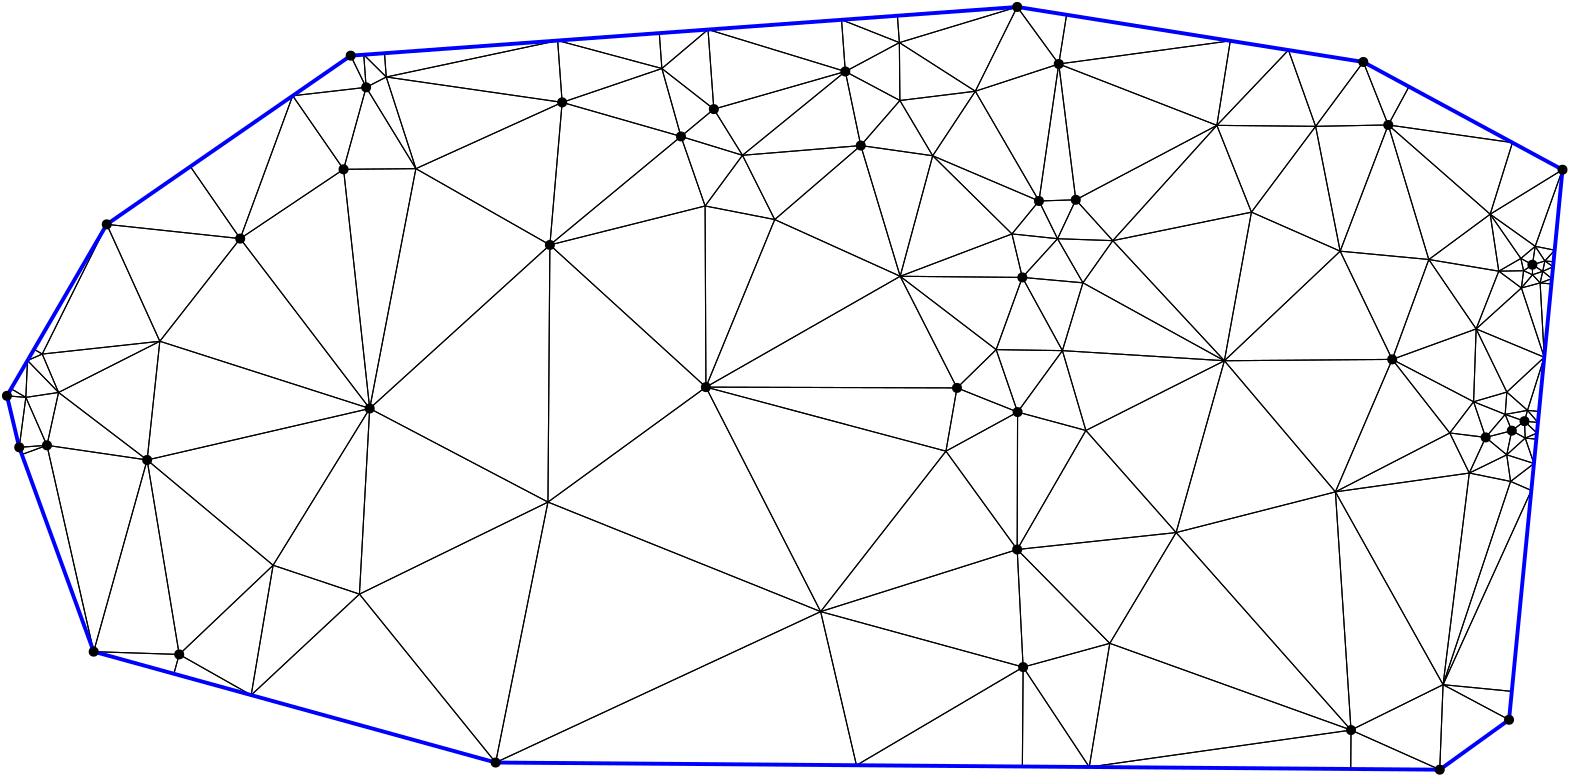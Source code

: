 <?xml version="1.0"?>
<!DOCTYPE ipe SYSTEM "ipe.dtd">
<ipe version="70218" creator="Ipe 7.2.24">
<info created="D:20221020151441" modified="D:20221020151441"/>
<ipestyle name="basic">
<symbol name="mark/disk(sx)" transformations="translations">
<path fill="sym-stroke">
0.6 0 0 0.6 0 0 e
</path>
</symbol>
<anglesize name="22.5 deg" value="22.5"/>
<anglesize name="30 deg" value="30"/>
<anglesize name="45 deg" value="45"/>
<anglesize name="60 deg" value="60"/>
<anglesize name="90 deg" value="90"/>
<arrowsize name="large" value="10"/>
<arrowsize name="small" value="5"/>
<arrowsize name="tiny" value="3"/>
<color name="blue" value="0 0 1"/>
<color name="gray" value="0.745"/>
<color name="green" value="0 1 0"/>
<color name="red" value="1 0 0"/>
<color name="pink" value="1 0.753 0.796"/>
<pen name="heavier" value="0.8"/>
<pen name="fat" value="1.4"/>
<pen name="ultrafat" value="2"/>
<gridsize name="16 pts (~6 mm)" value="16"/>
<gridsize name="32 pts (~12 mm)" value="32"/>
<gridsize name="4 pts" value="4"/>
<gridsize name="8 pts (~3 mm)" value="8"/>
<opacity name="10%" value="0.1"/>
<opacity name="25%" value="0.25"/>
<opacity name="50%" value="0.5"/>
<opacity name="75%" value="0.75"/>
<symbolsize name="large" value="5"/>
<symbolsize name="small" value="2"/>
<symbolsize name="tiny" value="1.1"/>
<textsize name="huge" value="\huge"/>
<textsize name="large" value="\large"/>
<textsize name="small" value="\small"/>
<textsize name="tiny" value="	iny"/>
<tiling name="falling" angle="-60" step="4" width="1"/>
<tiling name="rising" angle="30" step="4" width="1"/>
</ipestyle>
<page>
<layer name="hull"/>
<layer name="constraints"/>
<layer name="triangulation"/>
<layer name="obtuse"/>
<layer name="blub"/>
<layer name="problems"/>
<view layers="hull constraints triangulation obtuse blub" active="triangulation"/>
<path layer="triangulation" stroke="black">
413.027 317.483 m 
379.686 351.267 l 
</path>
<path layer="triangulation" stroke="black">
379.686 351.267 m 
381.825 308.925 l 
</path>
<path layer="triangulation" stroke="black">
381.825 308.925 m 
413.027 317.483 l 
</path>
<path layer="triangulation" stroke="black">
267.336 474.936 m 
280.787 493.179 l 
</path>
<path layer="triangulation" stroke="black">
280.787 493.179 m 
258.648 499.963 l 
</path>
<path layer="triangulation" stroke="black">
258.648 499.963 m 
267.336 474.936 l 
</path>
<path layer="triangulation" stroke="black">
210.766 368.33 m 
191.927 274.566 l 
</path>
<path layer="triangulation" stroke="black">
191.927 274.566 m 
308.926 328.903 l 
</path>
<path layer="triangulation" stroke="black">
308.926 328.903 m 
210.766 368.33 l 
</path>
<path layer="triangulation" stroke="black">
451.567 503.95 m 
414.097 462.45 l 
</path>
<path layer="triangulation" stroke="black">
414.097 462.45 m 
464.016 472.706 l 
</path>
<path layer="triangulation" stroke="black">
464.016 472.706 m 
451.567 503.95 l 
</path>
<path layer="triangulation" stroke="black">
22.8063 406.029 m 
20.4196 388.049 l 
</path>
<path layer="triangulation" stroke="black">
20.4196 388.049 m 
30.3992 388.762 l 
</path>
<path layer="triangulation" stroke="black">
30.3992 388.762 m 
22.8063 406.029 l 
</path>
<path layer="triangulation" stroke="black">
451.567 503.95 m 
400.786 477.153 l 
</path>
<path layer="triangulation" stroke="black">
400.786 477.153 m 
414.097 462.45 l 
</path>
<path layer="triangulation" stroke="black">
414.097 462.45 m 
451.567 503.95 l 
</path>
<path layer="triangulation" stroke="black">
258.648 499.963 m 
215.878 512.224 l 
</path>
<path layer="triangulation" stroke="black">
215.878 512.224 m 
211.458 460.9 l 
</path>
<path layer="triangulation" stroke="black">
211.458 460.9 m 
258.648 499.963 l 
</path>
<path layer="triangulation" stroke="black">
251.776 524.413 m 
268.387 538.448 l 
</path>
<path layer="triangulation" stroke="black">
268.387 538.448 m 
250.843 537.166 l 
</path>
<path layer="triangulation" stroke="black">
250.843 537.166 m 
251.776 524.413 l 
</path>
<path layer="triangulation" stroke="black">
337.565 449.62 m 
372.113 423.211 l 
</path>
<path layer="triangulation" stroke="black">
372.113 423.211 m 
381.54 449.21 l 
</path>
<path layer="triangulation" stroke="black">
381.54 449.21 m 
337.565 449.62 l 
</path>
<path layer="triangulation" stroke="black">
563.403 401.356 m 
569.438 420.474 l 
</path>
<path layer="triangulation" stroke="black">
569.438 420.474 m 
555.956 407.941 l 
</path>
<path layer="triangulation" stroke="black">
555.956 407.941 m 
563.403 401.356 l 
</path>
<path layer="triangulation" stroke="black">
66.4684 383.487 m 
47.222 314.485 l 
</path>
<path layer="triangulation" stroke="black">
47.222 314.485 m 
78.0163 313.487 l 
</path>
<path layer="triangulation" stroke="black">
78.0163 313.487 m 
66.4684 383.487 l 
</path>
<path layer="triangulation" stroke="black">
520.723 517.879 m 
504.289 526.766 l 
</path>
<path layer="triangulation" stroke="black">
504.289 526.766 m 
513.271 504.098 l 
</path>
<path layer="triangulation" stroke="black">
513.271 504.098 m 
520.723 517.879 l 
</path>
<path layer="triangulation" stroke="black">
555.368 399.895 m 
557.752 394.037 l 
</path>
<path layer="triangulation" stroke="black">
557.752 394.037 m 
562.314 397.458 l 
</path>
<path layer="triangulation" stroke="black">
562.314 397.458 m 
555.368 399.895 l 
</path>
<path layer="triangulation" stroke="black">
152.548 521.359 m 
215.878 512.224 l 
</path>
<path layer="triangulation" stroke="black">
215.878 512.224 m 
214.25 534.492 l 
</path>
<path layer="triangulation" stroke="black">
214.25 534.492 m 
152.548 521.359 l 
</path>
<path layer="triangulation" stroke="black">
66.4684 383.487 m 
30.3992 388.762 l 
</path>
<path layer="triangulation" stroke="black">
30.3992 388.762 m 
47.222 314.485 l 
</path>
<path layer="triangulation" stroke="black">
47.222 314.485 m 
66.4684 383.487 l 
</path>
<path layer="triangulation" stroke="black">
163.217 488.366 m 
215.878 512.224 l 
</path>
<path layer="triangulation" stroke="black">
215.878 512.224 m 
152.548 521.359 l 
</path>
<path layer="triangulation" stroke="black">
152.548 521.359 m 
163.217 488.366 l 
</path>
<path layer="triangulation" stroke="black">
354.039 386.657 m 
358.016 409.434 l 
</path>
<path layer="triangulation" stroke="black">
358.016 409.434 m 
267.629 409.719 l 
</path>
<path layer="triangulation" stroke="black">
267.629 409.719 m 
354.039 386.657 l 
</path>
<path layer="triangulation" stroke="black">
78.0163 313.487 m 
111.819 345.584 l 
</path>
<path layer="triangulation" stroke="black">
111.819 345.584 m 
66.4684 383.487 l 
</path>
<path layer="triangulation" stroke="black">
66.4684 383.487 m 
78.0163 313.487 l 
</path>
<path layer="triangulation" stroke="black">
308.926 328.903 m 
381.825 308.925 l 
</path>
<path layer="triangulation" stroke="black">
381.825 308.925 m 
379.686 351.267 l 
</path>
<path layer="triangulation" stroke="black">
379.686 351.267 m 
308.926 328.903 l 
</path>
<path layer="triangulation" stroke="black">
142.899 335.197 m 
210.766 368.33 l 
</path>
<path layer="triangulation" stroke="black">
210.766 368.33 m 
146.591 402.02 l 
</path>
<path layer="triangulation" stroke="black">
146.591 402.02 m 
142.899 335.197 l 
</path>
<path layer="triangulation" stroke="black">
292.395 470.038 m 
323.373 496.684 l 
</path>
<path layer="triangulation" stroke="black">
323.373 496.684 m 
280.787 493.179 l 
</path>
<path layer="triangulation" stroke="black">
280.787 493.179 m 
292.395 470.038 l 
</path>
<path layer="triangulation" stroke="black">
146.591 402.02 m 
99.9715 463.181 l 
</path>
<path layer="triangulation" stroke="black">
99.9715 463.181 m 
71.0349 426.223 l 
</path>
<path layer="triangulation" stroke="black">
71.0349 426.223 m 
146.591 402.02 l 
</path>
<path layer="triangulation" stroke="black">
23.4004 419.298 m 
28.7026 421.627 l 
</path>
<path layer="triangulation" stroke="black">
28.7026 421.627 m 
25.7543 423.343 l 
</path>
<path layer="triangulation" stroke="black">
25.7543 423.343 m 
23.4004 419.298 l 
</path>
<path layer="triangulation" stroke="black">
22.8063 406.029 m 
16 406.582 l 
</path>
<path layer="triangulation" stroke="black">
16 406.582 m 
20.4196 388.049 l 
</path>
<path layer="triangulation" stroke="black">
20.4196 388.049 m 
22.8063 406.029 l 
</path>
<path layer="triangulation" stroke="black">
82.0267 489.13 m 
51.9267 468.314 l 
</path>
<path layer="triangulation" stroke="black">
51.9267 468.314 m 
99.9715 463.181 l 
</path>
<path layer="triangulation" stroke="black">
99.9715 463.181 m 
82.0267 489.13 l 
</path>
<path layer="triangulation" stroke="black">
28.7026 421.627 m 
71.0349 426.223 l 
</path>
<path layer="triangulation" stroke="black">
71.0349 426.223 m 
51.9267 468.314 l 
</path>
<path layer="triangulation" stroke="black">
51.9267 468.314 m 
28.7026 421.627 l 
</path>
<path layer="triangulation" stroke="black">
146.591 402.02 m 
211.458 460.9 l 
</path>
<path layer="triangulation" stroke="black">
211.458 460.9 m 
163.217 488.366 l 
</path>
<path layer="triangulation" stroke="black">
163.217 488.366 m 
146.591 402.02 l 
</path>
<path layer="triangulation" stroke="black">
118.87 514.609 m 
137.181 488.13 l 
</path>
<path layer="triangulation" stroke="black">
137.181 488.13 m 
145.308 517.642 l 
</path>
<path layer="triangulation" stroke="black">
145.308 517.642 m 
118.87 514.609 l 
</path>
<path layer="triangulation" stroke="black">
99.9715 463.181 m 
146.591 402.02 l 
</path>
<path layer="triangulation" stroke="black">
146.591 402.02 m 
137.181 488.13 l 
</path>
<path layer="triangulation" stroke="black">
137.181 488.13 m 
99.9715 463.181 l 
</path>
<path layer="triangulation" stroke="black">
316.452 541.961 m 
317.813 523.344 l 
</path>
<path layer="triangulation" stroke="black">
317.813 523.344 m 
337.272 533.739 l 
</path>
<path layer="triangulation" stroke="black">
337.272 533.739 m 
316.452 541.961 l 
</path>
<path layer="triangulation" stroke="black">
118.87 514.609 m 
145.308 517.642 l 
</path>
<path layer="triangulation" stroke="black">
145.308 517.642 m 
139.747 529.047 l 
</path>
<path layer="triangulation" stroke="black">
139.747 529.047 m 
118.87 514.609 l 
</path>
<path layer="triangulation" stroke="black">
137.181 488.13 m 
163.217 488.366 l 
</path>
<path layer="triangulation" stroke="black">
163.217 488.366 m 
145.308 517.642 l 
</path>
<path layer="triangulation" stroke="black">
145.308 517.642 m 
137.181 488.13 l 
</path>
<path layer="triangulation" stroke="black">
364.613 516.239 m 
394.656 526.053 l 
</path>
<path layer="triangulation" stroke="black">
394.656 526.053 m 
379.686 546.582 l 
</path>
<path layer="triangulation" stroke="black">
379.686 546.582 m 
364.613 516.239 l 
</path>
<path layer="triangulation" stroke="black">
270.481 509.8 m 
317.813 523.344 l 
</path>
<path layer="triangulation" stroke="black">
317.813 523.344 m 
268.387 538.448 l 
</path>
<path layer="triangulation" stroke="black">
268.387 538.448 m 
270.481 509.8 l 
</path>
<path layer="triangulation" stroke="black">
267.336 474.936 m 
258.648 499.963 l 
</path>
<path layer="triangulation" stroke="black">
258.648 499.963 m 
211.458 460.9 l 
</path>
<path layer="triangulation" stroke="black">
211.458 460.9 m 
267.336 474.936 l 
</path>
<path layer="triangulation" stroke="black">
270.481 509.8 m 
251.776 524.413 l 
</path>
<path layer="triangulation" stroke="black">
251.776 524.413 m 
258.648 499.963 l 
</path>
<path layer="triangulation" stroke="black">
258.648 499.963 m 
270.481 509.8 l 
</path>
<path layer="triangulation" stroke="black">
210.766 368.33 m 
211.458 460.9 l 
</path>
<path layer="triangulation" stroke="black">
211.458 460.9 m 
146.591 402.02 l 
</path>
<path layer="triangulation" stroke="black">
146.591 402.02 m 
210.766 368.33 l 
</path>
<path layer="triangulation" stroke="black">
267.629 409.719 m 
267.336 474.936 l 
</path>
<path layer="triangulation" stroke="black">
267.336 474.936 m 
211.458 460.9 l 
</path>
<path layer="triangulation" stroke="black">
211.458 460.9 m 
267.629 409.719 l 
</path>
<path layer="triangulation" stroke="black">
377.802 464.869 m 
337.565 449.62 l 
</path>
<path layer="triangulation" stroke="black">
337.565 449.62 m 
381.54 449.21 l 
</path>
<path layer="triangulation" stroke="black">
381.54 449.21 m 
377.802 464.869 l 
</path>
<path layer="triangulation" stroke="black">
404.413 394.115 m 
454.282 419.212 l 
</path>
<path layer="triangulation" stroke="black">
454.282 419.212 m 
395.965 422.855 l 
</path>
<path layer="triangulation" stroke="black">
395.965 422.855 m 
404.413 394.115 l 
</path>
<path layer="triangulation" stroke="black">
280.787 493.179 m 
317.813 523.344 l 
</path>
<path layer="triangulation" stroke="black">
317.813 523.344 m 
270.481 509.8 l 
</path>
<path layer="triangulation" stroke="black">
270.481 509.8 m 
280.787 493.179 l 
</path>
<path layer="triangulation" stroke="black">
337.272 533.739 m 
364.613 516.239 l 
</path>
<path layer="triangulation" stroke="black">
364.613 516.239 m 
379.686 546.582 l 
</path>
<path layer="triangulation" stroke="black">
379.686 546.582 m 
337.272 533.739 l 
</path>
<path layer="triangulation" stroke="black">
337.272 533.739 m 
337.461 512.902 l 
</path>
<path layer="triangulation" stroke="black">
337.461 512.902 m 
364.613 516.239 l 
</path>
<path layer="triangulation" stroke="black">
364.613 516.239 m 
337.272 533.739 l 
</path>
<path layer="triangulation" stroke="black">
387.527 476.725 m 
400.786 477.153 l 
</path>
<path layer="triangulation" stroke="black">
400.786 477.153 m 
394.656 526.053 l 
</path>
<path layer="triangulation" stroke="black">
394.656 526.053 m 
387.527 476.725 l 
</path>
<path layer="triangulation" stroke="black">
567.943 447.24 m 
561.203 445.408 l 
</path>
<path layer="triangulation" stroke="black">
561.203 445.408 m 
569.438 420.474 l 
</path>
<path layer="triangulation" stroke="black">
569.438 420.474 m 
567.943 447.24 l 
</path>
<path layer="triangulation" stroke="black">
394.216 463.144 m 
403.355 447.262 l 
</path>
<path layer="triangulation" stroke="black">
403.355 447.262 m 
414.097 462.45 l 
</path>
<path layer="triangulation" stroke="black">
414.097 462.45 m 
394.216 463.144 l 
</path>
<path layer="triangulation" stroke="black">
395.965 422.855 m 
372.113 423.211 l 
</path>
<path layer="triangulation" stroke="black">
372.113 423.211 m 
379.829 400.737 l 
</path>
<path layer="triangulation" stroke="black">
379.829 400.737 m 
395.965 422.855 l 
</path>
<path layer="triangulation" stroke="black">
568.889 451.405 m 
565.165 453.772 l 
</path>
<path layer="triangulation" stroke="black">
565.165 453.772 m 
565.21 450.173 l 
</path>
<path layer="triangulation" stroke="black">
565.21 450.173 m 
568.889 451.405 l 
</path>
<path layer="triangulation" stroke="black">
555.956 407.941 m 
544.91 430.677 l 
</path>
<path layer="triangulation" stroke="black">
544.91 430.677 m 
543.998 404.454 l 
</path>
<path layer="triangulation" stroke="black">
543.998 404.454 m 
555.956 407.941 l 
</path>
<path layer="triangulation" stroke="black">
451.567 503.95 m 
394.656 526.053 l 
</path>
<path layer="triangulation" stroke="black">
394.656 526.053 m 
400.786 477.153 l 
</path>
<path layer="triangulation" stroke="black">
400.786 477.153 m 
451.567 503.95 l 
</path>
<path layer="triangulation" stroke="black">
394.216 463.144 m 
381.54 449.21 l 
</path>
<path layer="triangulation" stroke="black">
381.54 449.21 m 
403.355 447.262 l 
</path>
<path layer="triangulation" stroke="black">
403.355 447.262 m 
394.216 463.144 l 
</path>
<path layer="triangulation" stroke="black">
533.006 302.598 m 
499.87 286.257 l 
</path>
<path layer="triangulation" stroke="black">
499.87 286.257 m 
531.804 272 l 
</path>
<path layer="triangulation" stroke="black">
531.804 272 m 
533.006 302.598 l 
</path>
<path layer="triangulation" stroke="black">
565.165 453.772 m 
568.889 451.405 l 
</path>
<path layer="triangulation" stroke="black">
568.889 451.405 m 
569.651 455.145 l 
</path>
<path layer="triangulation" stroke="black">
569.651 455.145 m 
565.165 453.772 l 
</path>
<path layer="triangulation" stroke="black">
413.027 317.483 m 
436.896 357.362 l 
</path>
<path layer="triangulation" stroke="black">
436.896 357.362 m 
379.686 351.267 l 
</path>
<path layer="triangulation" stroke="black">
379.686 351.267 m 
413.027 317.483 l 
</path>
<path layer="triangulation" stroke="black">
354.039 386.657 m 
267.629 409.719 l 
</path>
<path layer="triangulation" stroke="black">
267.629 409.719 m 
308.926 328.903 l 
</path>
<path layer="triangulation" stroke="black">
308.926 328.903 m 
354.039 386.657 l 
</path>
<path layer="triangulation" stroke="black">
404.413 394.115 m 
395.965 422.855 l 
</path>
<path layer="triangulation" stroke="black">
395.965 422.855 m 
379.829 400.737 l 
</path>
<path layer="triangulation" stroke="black">
379.829 400.737 m 
404.413 394.115 l 
</path>
<path layer="triangulation" stroke="black">
379.829 400.737 m 
358.016 409.434 l 
</path>
<path layer="triangulation" stroke="black">
358.016 409.434 m 
354.039 386.657 l 
</path>
<path layer="triangulation" stroke="black">
354.039 386.657 m 
379.829 400.737 l 
</path>
<path layer="triangulation" stroke="black">
494.248 372.007 m 
514.697 419.699 l 
</path>
<path layer="triangulation" stroke="black">
514.697 419.699 m 
454.282 419.212 l 
</path>
<path layer="triangulation" stroke="black">
454.282 419.212 m 
494.248 372.007 l 
</path>
<path layer="triangulation" stroke="black">
556.754 289.963 m 
533.006 302.598 l 
</path>
<path layer="triangulation" stroke="black">
533.006 302.598 m 
531.804 272 l 
</path>
<path layer="triangulation" stroke="black">
531.804 272 m 
556.754 289.963 l 
</path>
<path layer="triangulation" stroke="black">
542.444 378.784 m 
548.342 391.613 l 
</path>
<path layer="triangulation" stroke="black">
548.342 391.613 m 
535.421 393.207 l 
</path>
<path layer="triangulation" stroke="black">
535.421 393.207 m 
542.444 378.784 l 
</path>
<path layer="triangulation" stroke="black">
381.555 273.134 m 
381.825 308.925 l 
</path>
<path layer="triangulation" stroke="black">
381.825 308.925 m 
321.827 273.585 l 
</path>
<path layer="triangulation" stroke="black">
321.827 273.585 m 
381.555 273.134 l 
</path>
<path layer="triangulation" stroke="black">
562.576 391.376 m 
555.923 385.347 l 
</path>
<path layer="triangulation" stroke="black">
555.923 385.347 m 
565.72 382.22 l 
</path>
<path layer="triangulation" stroke="black">
565.72 382.22 m 
562.576 391.376 l 
</path>
<path layer="triangulation" stroke="black">
30.3992 388.762 m 
21.3598 385.468 l 
</path>
<path layer="triangulation" stroke="black">
21.3598 385.468 m 
47.222 314.485 l 
</path>
<path layer="triangulation" stroke="black">
47.222 314.485 m 
30.3992 388.762 l 
</path>
<path layer="triangulation" stroke="black">
30.3992 388.762 m 
20.4196 388.049 l 
</path>
<path layer="triangulation" stroke="black">
20.4196 388.049 m 
21.3598 385.468 l 
</path>
<path layer="triangulation" stroke="black">
21.3598 385.468 m 
30.3992 388.762 l 
</path>
<path layer="triangulation" stroke="black">
71.0349 426.223 m 
28.7026 421.627 l 
</path>
<path layer="triangulation" stroke="black">
28.7026 421.627 m 
34.5782 407.804 l 
</path>
<path layer="triangulation" stroke="black">
34.5782 407.804 m 
71.0349 426.223 l 
</path>
<path layer="triangulation" stroke="black">
17.4814 409.128 m 
16 406.582 l 
</path>
<path layer="triangulation" stroke="black">
16 406.582 m 
22.8063 406.029 l 
</path>
<path layer="triangulation" stroke="black">
22.8063 406.029 m 
17.4814 409.128 l 
</path>
<path layer="triangulation" stroke="black">
454.282 419.212 m 
414.097 462.45 l 
</path>
<path layer="triangulation" stroke="black">
414.097 462.45 m 
403.355 447.262 l 
</path>
<path layer="triangulation" stroke="black">
403.355 447.262 m 
454.282 419.212 l 
</path>
<path layer="triangulation" stroke="black">
400.786 477.153 m 
387.527 476.725 l 
</path>
<path layer="triangulation" stroke="black">
387.527 476.725 m 
394.216 463.144 l 
</path>
<path layer="triangulation" stroke="black">
394.216 463.144 m 
400.786 477.153 l 
</path>
<path layer="triangulation" stroke="black">
146.591 402.02 m 
71.0349 426.223 l 
</path>
<path layer="triangulation" stroke="black">
71.0349 426.223 m 
66.4684 383.487 l 
</path>
<path layer="triangulation" stroke="black">
66.4684 383.487 m 
146.591 402.02 l 
</path>
<path layer="triangulation" stroke="black">
99.9715 463.181 m 
51.9267 468.314 l 
</path>
<path layer="triangulation" stroke="black">
51.9267 468.314 m 
71.0349 426.223 l 
</path>
<path layer="triangulation" stroke="black">
71.0349 426.223 m 
99.9715 463.181 l 
</path>
<path layer="triangulation" stroke="black">
564.777 372.519 m 
557.312 375.768 l 
</path>
<path layer="triangulation" stroke="black">
557.312 375.768 m 
533.006 302.598 l 
</path>
<path layer="triangulation" stroke="black">
533.006 302.598 m 
564.777 372.519 l 
</path>
<path layer="triangulation" stroke="black">
555.923 385.347 m 
548.342 391.613 l 
</path>
<path layer="triangulation" stroke="black">
548.342 391.613 m 
542.444 378.784 l 
</path>
<path layer="triangulation" stroke="black">
542.444 378.784 m 
555.923 385.347 l 
</path>
<path layer="triangulation" stroke="black">
210.766 368.33 m 
308.926 328.903 l 
</path>
<path layer="triangulation" stroke="black">
308.926 328.903 m 
267.629 409.719 l 
</path>
<path layer="triangulation" stroke="black">
267.629 409.719 m 
210.766 368.33 l 
</path>
<path layer="triangulation" stroke="black">
191.927 274.566 m 
321.827 273.585 l 
</path>
<path layer="triangulation" stroke="black">
321.827 273.585 m 
308.926 328.903 l 
</path>
<path layer="triangulation" stroke="black">
308.926 328.903 m 
191.927 274.566 l 
</path>
<path layer="triangulation" stroke="black">
78.0163 313.487 m 
47.222 314.485 l 
</path>
<path layer="triangulation" stroke="black">
47.222 314.485 m 
76.0944 306.52 l 
</path>
<path layer="triangulation" stroke="black">
76.0944 306.52 m 
78.0163 313.487 l 
</path>
<path layer="triangulation" stroke="black">
395.965 422.855 m 
403.355 447.262 l 
</path>
<path layer="triangulation" stroke="black">
403.355 447.262 m 
381.54 449.21 l 
</path>
<path layer="triangulation" stroke="black">
381.54 449.21 m 
395.965 422.855 l 
</path>
<path layer="triangulation" stroke="black">
414.097 462.45 m 
400.786 477.153 l 
</path>
<path layer="triangulation" stroke="black">
400.786 477.153 m 
394.216 463.144 l 
</path>
<path layer="triangulation" stroke="black">
394.216 463.144 m 
414.097 462.45 l 
</path>
<path layer="triangulation" stroke="black">
51.9267 468.314 m 
25.7543 423.343 l 
</path>
<path layer="triangulation" stroke="black">
25.7543 423.343 m 
28.7026 421.627 l 
</path>
<path layer="triangulation" stroke="black">
28.7026 421.627 m 
51.9267 468.314 l 
</path>
<path layer="triangulation" stroke="black">
337.565 449.62 m 
292.395 470.038 l 
</path>
<path layer="triangulation" stroke="black">
292.395 470.038 m 
267.629 409.719 l 
</path>
<path layer="triangulation" stroke="black">
267.629 409.719 m 
337.565 449.62 l 
</path>
<path layer="triangulation" stroke="black">
280.787 493.179 m 
270.481 509.8 l 
</path>
<path layer="triangulation" stroke="black">
270.481 509.8 m 
258.648 499.963 l 
</path>
<path layer="triangulation" stroke="black">
258.648 499.963 m 
280.787 493.179 l 
</path>
<path layer="triangulation" stroke="black">
137.181 488.13 m 
118.87 514.609 l 
</path>
<path layer="triangulation" stroke="black">
118.87 514.609 m 
99.9715 463.181 l 
</path>
<path layer="triangulation" stroke="black">
99.9715 463.181 m 
137.181 488.13 l 
</path>
<path layer="triangulation" stroke="black">
394.656 526.053 m 
397.471 543.754 l 
</path>
<path layer="triangulation" stroke="black">
397.471 543.754 m 
379.686 546.582 l 
</path>
<path layer="triangulation" stroke="black">
379.686 546.582 m 
394.656 526.053 l 
</path>
<path layer="triangulation" stroke="black">
394.656 526.053 m 
451.567 503.95 l 
</path>
<path layer="triangulation" stroke="black">
451.567 503.95 m 
456.407 534.381 l 
</path>
<path layer="triangulation" stroke="black">
456.407 534.381 m 
394.656 526.053 l 
</path>
<path layer="triangulation" stroke="black">
323.373 496.684 m 
337.461 512.902 l 
</path>
<path layer="triangulation" stroke="black">
337.461 512.902 m 
317.813 523.344 l 
</path>
<path layer="triangulation" stroke="black">
317.813 523.344 m 
323.373 496.684 l 
</path>
<path layer="triangulation" stroke="black">
495.96 458.659 m 
464.016 472.706 l 
</path>
<path layer="triangulation" stroke="black">
464.016 472.706 m 
454.282 419.212 l 
</path>
<path layer="triangulation" stroke="black">
454.282 419.212 m 
495.96 458.659 l 
</path>
<path layer="triangulation" stroke="black">
527.871 455.654 m 
549.966 471.966 l 
</path>
<path layer="triangulation" stroke="black">
549.966 471.966 m 
513.271 504.098 l 
</path>
<path layer="triangulation" stroke="black">
513.271 504.098 m 
527.871 455.654 l 
</path>
<path layer="triangulation" stroke="black">
561.006 456.042 m 
566.177 460.415 l 
</path>
<path layer="triangulation" stroke="black">
566.177 460.415 m 
549.966 471.966 l 
</path>
<path layer="triangulation" stroke="black">
549.966 471.966 m 
561.006 456.042 l 
</path>
<path layer="triangulation" stroke="black">
495.96 458.659 m 
487.121 503.6 l 
</path>
<path layer="triangulation" stroke="black">
487.121 503.6 m 
464.016 472.706 l 
</path>
<path layer="triangulation" stroke="black">
464.016 472.706 m 
495.96 458.659 l 
</path>
<path layer="triangulation" stroke="black">
513.271 504.098 m 
504.289 526.766 l 
</path>
<path layer="triangulation" stroke="black">
504.289 526.766 m 
487.121 503.6 l 
</path>
<path layer="triangulation" stroke="black">
487.121 503.6 m 
513.271 504.098 l 
</path>
<path layer="triangulation" stroke="black">
549.966 471.966 m 
557.978 497.733 l 
</path>
<path layer="triangulation" stroke="black">
557.978 497.733 m 
513.271 504.098 l 
</path>
<path layer="triangulation" stroke="black">
513.271 504.098 m 
549.966 471.966 l 
</path>
<path layer="triangulation" stroke="black">
487.121 503.6 m 
495.96 458.659 l 
</path>
<path layer="triangulation" stroke="black">
495.96 458.659 m 
513.271 504.098 l 
</path>
<path layer="triangulation" stroke="black">
513.271 504.098 m 
487.121 503.6 l 
</path>
<path layer="triangulation" stroke="black">
567.541 400.953 m 
569.438 420.474 l 
</path>
<path layer="triangulation" stroke="black">
569.438 420.474 m 
563.403 401.356 l 
</path>
<path layer="triangulation" stroke="black">
563.403 401.356 m 
567.541 400.953 l 
</path>
<path layer="triangulation" stroke="black">
514.697 419.699 m 
544.91 430.677 l 
</path>
<path layer="triangulation" stroke="black">
544.91 430.677 m 
527.871 455.654 l 
</path>
<path layer="triangulation" stroke="black">
527.871 455.654 m 
514.697 419.699 l 
</path>
<path layer="triangulation" stroke="black">
543.998 404.454 m 
535.421 393.207 l 
</path>
<path layer="triangulation" stroke="black">
535.421 393.207 m 
548.342 391.613 l 
</path>
<path layer="triangulation" stroke="black">
548.342 391.613 m 
543.998 404.454 l 
</path>
<path layer="triangulation" stroke="black">
514.697 419.699 m 
535.421 393.207 l 
</path>
<path layer="triangulation" stroke="black">
535.421 393.207 m 
543.998 404.454 l 
</path>
<path layer="triangulation" stroke="black">
543.998 404.454 m 
514.697 419.699 l 
</path>
<path layer="triangulation" stroke="black">
548.342 391.613 m 
557.752 394.037 l 
</path>
<path layer="triangulation" stroke="black">
557.752 394.037 m 
555.368 399.895 l 
</path>
<path layer="triangulation" stroke="black">
555.368 399.895 m 
548.342 391.613 l 
</path>
<path layer="triangulation" stroke="black">
562.314 397.458 m 
563.403 401.356 l 
</path>
<path layer="triangulation" stroke="black">
563.403 401.356 m 
555.368 399.895 l 
</path>
<path layer="triangulation" stroke="black">
555.368 399.895 m 
562.314 397.458 l 
</path>
<path layer="triangulation" stroke="black">
562.576 391.376 m 
557.752 394.037 l 
</path>
<path layer="triangulation" stroke="black">
557.752 394.037 m 
555.923 385.347 l 
</path>
<path layer="triangulation" stroke="black">
555.923 385.347 m 
562.576 391.376 l 
</path>
<path layer="triangulation" stroke="black">
562.314 397.458 m 
562.576 391.376 l 
</path>
<path layer="triangulation" stroke="black">
562.576 391.376 m 
566.783 393.159 l 
</path>
<path layer="triangulation" stroke="black">
566.783 393.159 m 
562.314 397.458 l 
</path>
<path layer="triangulation" stroke="black">
66.4684 383.487 m 
111.819 345.584 l 
</path>
<path layer="triangulation" stroke="black">
111.819 345.584 m 
146.591 402.02 l 
</path>
<path layer="triangulation" stroke="black">
146.591 402.02 m 
66.4684 383.487 l 
</path>
<path layer="triangulation" stroke="black">
78.0163 313.487 m 
76.0944 306.52 l 
</path>
<path layer="triangulation" stroke="black">
76.0944 306.52 m 
103.92 298.844 l 
</path>
<path layer="triangulation" stroke="black">
103.92 298.844 m 
78.0163 313.487 l 
</path>
<path layer="triangulation" stroke="black">
142.899 335.197 m 
103.92 298.844 l 
</path>
<path layer="triangulation" stroke="black">
103.92 298.844 m 
191.927 274.566 l 
</path>
<path layer="triangulation" stroke="black">
191.927 274.566 m 
142.899 335.197 l 
</path>
<path layer="triangulation" stroke="black">
111.819 345.584 m 
78.0163 313.487 l 
</path>
<path layer="triangulation" stroke="black">
78.0163 313.487 m 
103.92 298.844 l 
</path>
<path layer="triangulation" stroke="black">
103.92 298.844 m 
111.819 345.584 l 
</path>
<path layer="triangulation" stroke="black">
111.819 345.584 m 
142.899 335.197 l 
</path>
<path layer="triangulation" stroke="black">
142.899 335.197 m 
146.591 402.02 l 
</path>
<path layer="triangulation" stroke="black">
146.591 402.02 m 
111.819 345.584 l 
</path>
<path layer="triangulation" stroke="black">
111.819 345.584 m 
103.92 298.844 l 
</path>
<path layer="triangulation" stroke="black">
103.92 298.844 m 
142.899 335.197 l 
</path>
<path layer="triangulation" stroke="black">
142.899 335.197 m 
111.819 345.584 l 
</path>
<path layer="triangulation" stroke="black">
211.458 460.9 m 
210.766 368.33 l 
</path>
<path layer="triangulation" stroke="black">
210.766 368.33 m 
267.629 409.719 l 
</path>
<path layer="triangulation" stroke="black">
267.629 409.719 m 
211.458 460.9 l 
</path>
<path layer="triangulation" stroke="black">
142.899 335.197 m 
191.927 274.566 l 
</path>
<path layer="triangulation" stroke="black">
191.927 274.566 m 
210.766 368.33 l 
</path>
<path layer="triangulation" stroke="black">
210.766 368.33 m 
142.899 335.197 l 
</path>
<path layer="triangulation" stroke="black">
381.825 308.925 m 
308.926 328.903 l 
</path>
<path layer="triangulation" stroke="black">
308.926 328.903 m 
321.827 273.585 l 
</path>
<path layer="triangulation" stroke="black">
321.827 273.585 m 
381.825 308.925 l 
</path>
<path layer="triangulation" stroke="black">
405.629 272.953 m 
381.825 308.925 l 
</path>
<path layer="triangulation" stroke="black">
381.825 308.925 m 
381.555 273.134 l 
</path>
<path layer="triangulation" stroke="black">
381.555 273.134 m 
405.629 272.953 l 
</path>
<path layer="triangulation" stroke="black">
499.87 286.257 m 
413.027 317.483 l 
</path>
<path layer="triangulation" stroke="black">
413.027 317.483 m 
405.629 272.953 l 
</path>
<path layer="triangulation" stroke="black">
405.629 272.953 m 
499.87 286.257 l 
</path>
<path layer="triangulation" stroke="black">
405.629 272.953 m 
413.027 317.483 l 
</path>
<path layer="triangulation" stroke="black">
413.027 317.483 m 
381.825 308.925 l 
</path>
<path layer="triangulation" stroke="black">
381.825 308.925 m 
405.629 272.953 l 
</path>
<path layer="triangulation" stroke="black">
494.248 372.007 m 
535.421 393.207 l 
</path>
<path layer="triangulation" stroke="black">
535.421 393.207 m 
514.697 419.699 l 
</path>
<path layer="triangulation" stroke="black">
514.697 419.699 m 
494.248 372.007 l 
</path>
<path layer="triangulation" stroke="black">
379.686 351.267 m 
404.413 394.115 l 
</path>
<path layer="triangulation" stroke="black">
404.413 394.115 m 
379.829 400.737 l 
</path>
<path layer="triangulation" stroke="black">
379.829 400.737 m 
379.686 351.267 l 
</path>
<path layer="triangulation" stroke="black">
395.965 422.855 m 
454.282 419.212 l 
</path>
<path layer="triangulation" stroke="black">
454.282 419.212 m 
403.355 447.262 l 
</path>
<path layer="triangulation" stroke="black">
403.355 447.262 m 
395.965 422.855 l 
</path>
<path layer="triangulation" stroke="black">
499.87 286.257 m 
494.248 372.007 l 
</path>
<path layer="triangulation" stroke="black">
494.248 372.007 m 
436.896 357.362 l 
</path>
<path layer="triangulation" stroke="black">
436.896 357.362 m 
499.87 286.257 l 
</path>
<path layer="triangulation" stroke="black">
454.282 419.212 m 
464.016 472.706 l 
</path>
<path layer="triangulation" stroke="black">
464.016 472.706 m 
414.097 462.45 l 
</path>
<path layer="triangulation" stroke="black">
414.097 462.45 m 
454.282 419.212 l 
</path>
<path layer="triangulation" stroke="black">
379.686 351.267 m 
354.039 386.657 l 
</path>
<path layer="triangulation" stroke="black">
354.039 386.657 m 
308.926 328.903 l 
</path>
<path layer="triangulation" stroke="black">
308.926 328.903 m 
379.686 351.267 l 
</path>
<path layer="triangulation" stroke="black">
379.686 351.267 m 
379.829 400.737 l 
</path>
<path layer="triangulation" stroke="black">
379.829 400.737 m 
354.039 386.657 l 
</path>
<path layer="triangulation" stroke="black">
354.039 386.657 m 
379.686 351.267 l 
</path>
<path layer="triangulation" stroke="black">
379.829 400.737 m 
372.113 423.211 l 
</path>
<path layer="triangulation" stroke="black">
372.113 423.211 m 
358.016 409.434 l 
</path>
<path layer="triangulation" stroke="black">
358.016 409.434 m 
379.829 400.737 l 
</path>
<path layer="triangulation" stroke="black">
395.965 422.855 m 
381.54 449.21 l 
</path>
<path layer="triangulation" stroke="black">
381.54 449.21 m 
372.113 423.211 l 
</path>
<path layer="triangulation" stroke="black">
372.113 423.211 m 
395.965 422.855 l 
</path>
<path layer="triangulation" stroke="black">
358.016 409.434 m 
337.565 449.62 l 
</path>
<path layer="triangulation" stroke="black">
337.565 449.62 m 
267.629 409.719 l 
</path>
<path layer="triangulation" stroke="black">
267.629 409.719 m 
358.016 409.434 l 
</path>
<path layer="triangulation" stroke="black">
358.016 409.434 m 
372.113 423.211 l 
</path>
<path layer="triangulation" stroke="black">
372.113 423.211 m 
337.565 449.62 l 
</path>
<path layer="triangulation" stroke="black">
337.565 449.62 m 
358.016 409.434 l 
</path>
<path layer="triangulation" stroke="black">
66.4684 383.487 m 
34.5782 407.804 l 
</path>
<path layer="triangulation" stroke="black">
34.5782 407.804 m 
30.3992 388.762 l 
</path>
<path layer="triangulation" stroke="black">
30.3992 388.762 m 
66.4684 383.487 l 
</path>
<path layer="triangulation" stroke="black">
66.4684 383.487 m 
71.0349 426.223 l 
</path>
<path layer="triangulation" stroke="black">
71.0349 426.223 m 
34.5782 407.804 l 
</path>
<path layer="triangulation" stroke="black">
34.5782 407.804 m 
66.4684 383.487 l 
</path>
<path layer="triangulation" stroke="black">
34.5782 407.804 m 
22.8063 406.029 l 
</path>
<path layer="triangulation" stroke="black">
22.8063 406.029 m 
30.3992 388.762 l 
</path>
<path layer="triangulation" stroke="black">
30.3992 388.762 m 
34.5782 407.804 l 
</path>
<path layer="triangulation" stroke="black">
34.5782 407.804 m 
28.7026 421.627 l 
</path>
<path layer="triangulation" stroke="black">
28.7026 421.627 m 
23.4004 419.298 l 
</path>
<path layer="triangulation" stroke="black">
23.4004 419.298 m 
34.5782 407.804 l 
</path>
<path layer="triangulation" stroke="black">
34.5782 407.804 m 
23.4004 419.298 l 
</path>
<path layer="triangulation" stroke="black">
23.4004 419.298 m 
22.8063 406.029 l 
</path>
<path layer="triangulation" stroke="black">
22.8063 406.029 m 
34.5782 407.804 l 
</path>
<path layer="triangulation" stroke="black">
17.4814 409.128 m 
22.8063 406.029 l 
</path>
<path layer="triangulation" stroke="black">
22.8063 406.029 m 
23.4004 419.298 l 
</path>
<path layer="triangulation" stroke="black">
23.4004 419.298 m 
17.4814 409.128 l 
</path>
<path layer="triangulation" stroke="black">
258.648 499.963 m 
251.776 524.413 l 
</path>
<path layer="triangulation" stroke="black">
251.776 524.413 m 
215.878 512.224 l 
</path>
<path layer="triangulation" stroke="black">
215.878 512.224 m 
258.648 499.963 l 
</path>
<path layer="triangulation" stroke="black">
144.449 529.39 m 
139.747 529.047 l 
</path>
<path layer="triangulation" stroke="black">
139.747 529.047 m 
145.308 517.642 l 
</path>
<path layer="triangulation" stroke="black">
145.308 517.642 m 
144.449 529.39 l 
</path>
<path layer="triangulation" stroke="black">
82.0267 489.13 m 
99.9715 463.181 l 
</path>
<path layer="triangulation" stroke="black">
99.9715 463.181 m 
118.87 514.609 l 
</path>
<path layer="triangulation" stroke="black">
118.87 514.609 m 
82.0267 489.13 l 
</path>
<path layer="triangulation" stroke="black">
146.591 402.02 m 
163.217 488.366 l 
</path>
<path layer="triangulation" stroke="black">
163.217 488.366 m 
137.181 488.13 l 
</path>
<path layer="triangulation" stroke="black">
137.181 488.13 m 
146.591 402.02 l 
</path>
<path layer="triangulation" stroke="black">
211.458 460.9 m 
215.878 512.224 l 
</path>
<path layer="triangulation" stroke="black">
215.878 512.224 m 
163.217 488.366 l 
</path>
<path layer="triangulation" stroke="black">
163.217 488.366 m 
211.458 460.9 l 
</path>
<path layer="triangulation" stroke="black">
145.308 517.642 m 
152.548 521.359 l 
</path>
<path layer="triangulation" stroke="black">
152.548 521.359 m 
144.449 529.39 l 
</path>
<path layer="triangulation" stroke="black">
144.449 529.39 m 
145.308 517.642 l 
</path>
<path layer="triangulation" stroke="black">
145.308 517.642 m 
163.217 488.366 l 
</path>
<path layer="triangulation" stroke="black">
163.217 488.366 m 
152.548 521.359 l 
</path>
<path layer="triangulation" stroke="black">
152.548 521.359 m 
145.308 517.642 l 
</path>
<path layer="triangulation" stroke="black">
151.921 529.937 m 
144.449 529.39 l 
</path>
<path layer="triangulation" stroke="black">
144.449 529.39 m 
152.548 521.359 l 
</path>
<path layer="triangulation" stroke="black">
152.548 521.359 m 
151.921 529.937 l 
</path>
<path layer="triangulation" stroke="black">
214.25 534.492 m 
151.921 529.937 l 
</path>
<path layer="triangulation" stroke="black">
151.921 529.937 m 
152.548 521.359 l 
</path>
<path layer="triangulation" stroke="black">
152.548 521.359 m 
214.25 534.492 l 
</path>
<path layer="triangulation" stroke="black">
270.481 509.8 m 
268.387 538.448 l 
</path>
<path layer="triangulation" stroke="black">
268.387 538.448 m 
251.776 524.413 l 
</path>
<path layer="triangulation" stroke="black">
251.776 524.413 m 
270.481 509.8 l 
</path>
<path layer="triangulation" stroke="black">
251.776 524.413 m 
250.843 537.166 l 
</path>
<path layer="triangulation" stroke="black">
250.843 537.166 m 
214.25 534.492 l 
</path>
<path layer="triangulation" stroke="black">
214.25 534.492 m 
251.776 524.413 l 
</path>
<path layer="triangulation" stroke="black">
251.776 524.413 m 
214.25 534.492 l 
</path>
<path layer="triangulation" stroke="black">
214.25 534.492 m 
215.878 512.224 l 
</path>
<path layer="triangulation" stroke="black">
215.878 512.224 m 
251.776 524.413 l 
</path>
<path layer="triangulation" stroke="black">
317.813 523.344 m 
337.461 512.902 l 
</path>
<path layer="triangulation" stroke="black">
337.461 512.902 m 
337.272 533.739 l 
</path>
<path layer="triangulation" stroke="black">
337.272 533.739 m 
317.813 523.344 l 
</path>
<path layer="triangulation" stroke="black">
349.269 493.003 m 
387.527 476.725 l 
</path>
<path layer="triangulation" stroke="black">
387.527 476.725 m 
364.613 516.239 l 
</path>
<path layer="triangulation" stroke="black">
364.613 516.239 m 
349.269 493.003 l 
</path>
<path layer="triangulation" stroke="black">
336.564 543.431 m 
337.272 533.739 l 
</path>
<path layer="triangulation" stroke="black">
337.272 533.739 m 
379.686 546.582 l 
</path>
<path layer="triangulation" stroke="black">
379.686 546.582 m 
336.564 543.431 l 
</path>
<path layer="triangulation" stroke="black">
336.564 543.431 m 
316.452 541.961 l 
</path>
<path layer="triangulation" stroke="black">
316.452 541.961 m 
337.272 533.739 l 
</path>
<path layer="triangulation" stroke="black">
337.272 533.739 m 
336.564 543.431 l 
</path>
<path layer="triangulation" stroke="black">
268.387 538.448 m 
317.813 523.344 l 
</path>
<path layer="triangulation" stroke="black">
317.813 523.344 m 
316.452 541.961 l 
</path>
<path layer="triangulation" stroke="black">
316.452 541.961 m 
268.387 538.448 l 
</path>
<path layer="triangulation" stroke="black">
349.269 493.003 m 
364.613 516.239 l 
</path>
<path layer="triangulation" stroke="black">
364.613 516.239 m 
337.461 512.902 l 
</path>
<path layer="triangulation" stroke="black">
337.461 512.902 m 
349.269 493.003 l 
</path>
<path layer="triangulation" stroke="black">
387.527 476.725 m 
394.656 526.053 l 
</path>
<path layer="triangulation" stroke="black">
394.656 526.053 m 
364.613 516.239 l 
</path>
<path layer="triangulation" stroke="black">
364.613 516.239 m 
387.527 476.725 l 
</path>
<path layer="triangulation" stroke="black">
323.373 496.684 m 
349.269 493.003 l 
</path>
<path layer="triangulation" stroke="black">
349.269 493.003 m 
337.461 512.902 l 
</path>
<path layer="triangulation" stroke="black">
337.461 512.902 m 
323.373 496.684 l 
</path>
<path layer="triangulation" stroke="black">
323.373 496.684 m 
337.565 449.62 l 
</path>
<path layer="triangulation" stroke="black">
337.565 449.62 m 
349.269 493.003 l 
</path>
<path layer="triangulation" stroke="black">
349.269 493.003 m 
323.373 496.684 l 
</path>
<path layer="triangulation" stroke="black">
292.395 470.038 m 
280.787 493.179 l 
</path>
<path layer="triangulation" stroke="black">
280.787 493.179 m 
267.336 474.936 l 
</path>
<path layer="triangulation" stroke="black">
267.336 474.936 m 
292.395 470.038 l 
</path>
<path layer="triangulation" stroke="black">
323.373 496.684 m 
317.813 523.344 l 
</path>
<path layer="triangulation" stroke="black">
317.813 523.344 m 
280.787 493.179 l 
</path>
<path layer="triangulation" stroke="black">
280.787 493.179 m 
323.373 496.684 l 
</path>
<path layer="triangulation" stroke="black">
267.629 409.719 m 
292.395 470.038 l 
</path>
<path layer="triangulation" stroke="black">
292.395 470.038 m 
267.336 474.936 l 
</path>
<path layer="triangulation" stroke="black">
267.336 474.936 m 
267.629 409.719 l 
</path>
<path layer="triangulation" stroke="black">
337.565 449.62 m 
323.373 496.684 l 
</path>
<path layer="triangulation" stroke="black">
323.373 496.684 m 
292.395 470.038 l 
</path>
<path layer="triangulation" stroke="black">
292.395 470.038 m 
337.565 449.62 l 
</path>
<path layer="triangulation" stroke="black">
349.269 493.003 m 
377.802 464.869 l 
</path>
<path layer="triangulation" stroke="black">
377.802 464.869 m 
387.527 476.725 l 
</path>
<path layer="triangulation" stroke="black">
387.527 476.725 m 
349.269 493.003 l 
</path>
<path layer="triangulation" stroke="black">
349.269 493.003 m 
337.565 449.62 l 
</path>
<path layer="triangulation" stroke="black">
337.565 449.62 m 
377.802 464.869 l 
</path>
<path layer="triangulation" stroke="black">
377.802 464.869 m 
349.269 493.003 l 
</path>
<path layer="triangulation" stroke="black">
377.802 464.869 m 
394.216 463.144 l 
</path>
<path layer="triangulation" stroke="black">
394.216 463.144 m 
387.527 476.725 l 
</path>
<path layer="triangulation" stroke="black">
387.527 476.725 m 
377.802 464.869 l 
</path>
<path layer="triangulation" stroke="black">
377.802 464.869 m 
381.54 449.21 l 
</path>
<path layer="triangulation" stroke="black">
381.54 449.21 m 
394.216 463.144 l 
</path>
<path layer="triangulation" stroke="black">
394.216 463.144 m 
377.802 464.869 l 
</path>
<path layer="triangulation" stroke="black">
527.871 455.654 m 
553.06 451.457 l 
</path>
<path layer="triangulation" stroke="black">
553.06 451.457 m 
549.966 471.966 l 
</path>
<path layer="triangulation" stroke="black">
549.966 471.966 m 
527.871 455.654 l 
</path>
<path layer="triangulation" stroke="black">
561.203 445.408 m 
544.91 430.677 l 
</path>
<path layer="triangulation" stroke="black">
544.91 430.677 m 
569.438 420.474 l 
</path>
<path layer="triangulation" stroke="black">
569.438 420.474 m 
561.203 445.408 l 
</path>
<path layer="triangulation" stroke="black">
561.006 456.042 m 
561.997 451.622 l 
</path>
<path layer="triangulation" stroke="black">
561.997 451.622 m 
565.165 453.772 l 
</path>
<path layer="triangulation" stroke="black">
565.165 453.772 m 
561.006 456.042 l 
</path>
<path layer="triangulation" stroke="black">
561.006 456.042 m 
549.966 471.966 l 
</path>
<path layer="triangulation" stroke="black">
549.966 471.966 m 
553.06 451.457 l 
</path>
<path layer="triangulation" stroke="black">
553.06 451.457 m 
561.006 456.042 l 
</path>
<path layer="triangulation" stroke="black">
561.006 456.042 m 
553.06 451.457 l 
</path>
<path layer="triangulation" stroke="black">
553.06 451.457 m 
561.997 451.622 l 
</path>
<path layer="triangulation" stroke="black">
561.997 451.622 m 
561.006 456.042 l 
</path>
<path layer="triangulation" stroke="black">
527.871 455.654 m 
544.91 430.677 l 
</path>
<path layer="triangulation" stroke="black">
544.91 430.677 m 
553.06 451.457 l 
</path>
<path layer="triangulation" stroke="black">
553.06 451.457 m 
527.871 455.654 l 
</path>
<path layer="triangulation" stroke="black">
561.997 451.622 m 
565.21 450.173 l 
</path>
<path layer="triangulation" stroke="black">
565.21 450.173 m 
565.165 453.772 l 
</path>
<path layer="triangulation" stroke="black">
565.165 453.772 m 
561.997 451.622 l 
</path>
<path layer="triangulation" stroke="black">
561.997 451.622 m 
553.06 451.457 l 
</path>
<path layer="triangulation" stroke="black">
553.06 451.457 m 
561.203 445.408 l 
</path>
<path layer="triangulation" stroke="black">
561.203 445.408 m 
561.997 451.622 l 
</path>
<path layer="triangulation" stroke="black">
487.121 503.6 m 
451.567 503.95 l 
</path>
<path layer="triangulation" stroke="black">
451.567 503.95 m 
464.016 472.706 l 
</path>
<path layer="triangulation" stroke="black">
464.016 472.706 m 
487.121 503.6 l 
</path>
<path layer="triangulation" stroke="black">
394.656 526.053 m 
456.407 534.381 l 
</path>
<path layer="triangulation" stroke="black">
456.407 534.381 m 
397.471 543.754 l 
</path>
<path layer="triangulation" stroke="black">
397.471 543.754 m 
394.656 526.053 l 
</path>
<path layer="triangulation" stroke="black">
451.567 503.95 m 
487.121 503.6 l 
</path>
<path layer="triangulation" stroke="black">
487.121 503.6 m 
477.348 531.05 l 
</path>
<path layer="triangulation" stroke="black">
477.348 531.05 m 
451.567 503.95 l 
</path>
<path layer="triangulation" stroke="black">
451.567 503.95 m 
477.348 531.05 l 
</path>
<path layer="triangulation" stroke="black">
477.348 531.05 m 
456.407 534.381 l 
</path>
<path layer="triangulation" stroke="black">
456.407 534.381 m 
451.567 503.95 l 
</path>
<path layer="triangulation" stroke="black">
487.121 503.6 m 
504.289 526.766 l 
</path>
<path layer="triangulation" stroke="black">
504.289 526.766 m 
477.348 531.05 l 
</path>
<path layer="triangulation" stroke="black">
477.348 531.05 m 
487.121 503.6 l 
</path>
<path layer="triangulation" stroke="black">
513.271 504.098 m 
557.978 497.733 l 
</path>
<path layer="triangulation" stroke="black">
557.978 497.733 m 
520.723 517.879 l 
</path>
<path layer="triangulation" stroke="black">
520.723 517.879 m 
513.271 504.098 l 
</path>
<path layer="triangulation" stroke="black">
549.966 471.966 m 
576 487.988 l 
</path>
<path layer="triangulation" stroke="black">
576 487.988 m 
557.978 497.733 l 
</path>
<path layer="triangulation" stroke="black">
557.978 497.733 m 
549.966 471.966 l 
</path>
<path layer="triangulation" stroke="black">
527.871 455.654 m 
495.96 458.659 l 
</path>
<path layer="triangulation" stroke="black">
495.96 458.659 m 
514.697 419.699 l 
</path>
<path layer="triangulation" stroke="black">
514.697 419.699 m 
527.871 455.654 l 
</path>
<path layer="triangulation" stroke="black">
527.871 455.654 m 
513.271 504.098 l 
</path>
<path layer="triangulation" stroke="black">
513.271 504.098 m 
495.96 458.659 l 
</path>
<path layer="triangulation" stroke="black">
495.96 458.659 m 
527.871 455.654 l 
</path>
<path layer="triangulation" stroke="black">
549.966 471.966 m 
566.177 460.415 l 
</path>
<path layer="triangulation" stroke="black">
566.177 460.415 m 
576 487.988 l 
</path>
<path layer="triangulation" stroke="black">
576 487.988 m 
549.966 471.966 l 
</path>
<path layer="triangulation" stroke="black">
561.006 456.042 m 
565.165 453.772 l 
</path>
<path layer="triangulation" stroke="black">
565.165 453.772 m 
566.177 460.415 l 
</path>
<path layer="triangulation" stroke="black">
566.177 460.415 m 
561.006 456.042 l 
</path>
<path layer="triangulation" stroke="black">
573.183 459.007 m 
569.651 455.145 l 
</path>
<path layer="triangulation" stroke="black">
569.651 455.145 m 
572.778 454.841 l 
</path>
<path layer="triangulation" stroke="black">
572.778 454.841 m 
573.183 459.007 l 
</path>
<path layer="triangulation" stroke="black">
566.177 460.415 m 
565.165 453.772 l 
</path>
<path layer="triangulation" stroke="black">
565.165 453.772 m 
569.651 455.145 l 
</path>
<path layer="triangulation" stroke="black">
569.651 455.145 m 
566.177 460.415 l 
</path>
<path layer="triangulation" stroke="black">
566.177 460.415 m 
573.183 459.007 l 
</path>
<path layer="triangulation" stroke="black">
573.183 459.007 m 
576 487.988 l 
</path>
<path layer="triangulation" stroke="black">
576 487.988 m 
566.177 460.415 l 
</path>
<path layer="triangulation" stroke="black">
566.177 460.415 m 
569.651 455.145 l 
</path>
<path layer="triangulation" stroke="black">
569.651 455.145 m 
573.183 459.007 l 
</path>
<path layer="triangulation" stroke="black">
573.183 459.007 m 
566.177 460.415 l 
</path>
<path layer="triangulation" stroke="black">
569.651 455.145 m 
572.604 453.049 l 
</path>
<path layer="triangulation" stroke="black">
572.604 453.049 m 
572.778 454.841 l 
</path>
<path layer="triangulation" stroke="black">
572.778 454.841 m 
569.651 455.145 l 
</path>
<path layer="triangulation" stroke="black">
572.188 448.766 m 
567.943 447.24 l 
</path>
<path layer="triangulation" stroke="black">
567.943 447.24 m 
572.001 446.846 l 
</path>
<path layer="triangulation" stroke="black">
572.001 446.846 m 
572.188 448.766 l 
</path>
<path layer="triangulation" stroke="black">
569.651 455.145 m 
568.889 451.405 l 
</path>
<path layer="triangulation" stroke="black">
568.889 451.405 m 
572.604 453.049 l 
</path>
<path layer="triangulation" stroke="black">
572.604 453.049 m 
569.651 455.145 l 
</path>
<path layer="triangulation" stroke="black">
565.21 450.173 m 
567.943 447.24 l 
</path>
<path layer="triangulation" stroke="black">
567.943 447.24 m 
568.889 451.405 l 
</path>
<path layer="triangulation" stroke="black">
568.889 451.405 m 
565.21 450.173 l 
</path>
<path layer="triangulation" stroke="black">
565.21 450.173 m 
561.997 451.622 l 
</path>
<path layer="triangulation" stroke="black">
561.997 451.622 m 
561.203 445.408 l 
</path>
<path layer="triangulation" stroke="black">
561.203 445.408 m 
565.21 450.173 l 
</path>
<path layer="triangulation" stroke="black">
567.943 447.24 m 
569.438 420.474 l 
</path>
<path layer="triangulation" stroke="black">
569.438 420.474 m 
572.001 446.846 l 
</path>
<path layer="triangulation" stroke="black">
572.001 446.846 m 
567.943 447.24 l 
</path>
<path layer="triangulation" stroke="black">
568.889 451.405 m 
572.188 448.766 l 
</path>
<path layer="triangulation" stroke="black">
572.188 448.766 m 
572.604 453.049 l 
</path>
<path layer="triangulation" stroke="black">
572.604 453.049 m 
568.889 451.405 l 
</path>
<path layer="triangulation" stroke="black">
568.889 451.405 m 
567.943 447.24 l 
</path>
<path layer="triangulation" stroke="black">
567.943 447.24 m 
572.188 448.766 l 
</path>
<path layer="triangulation" stroke="black">
572.188 448.766 m 
568.889 451.405 l 
</path>
<path layer="triangulation" stroke="black">
566.572 390.988 m 
562.576 391.376 l 
</path>
<path layer="triangulation" stroke="black">
562.576 391.376 m 
565.72 382.22 l 
</path>
<path layer="triangulation" stroke="black">
565.72 382.22 m 
566.572 390.988 l 
</path>
<path layer="triangulation" stroke="black">
562.314 397.458 m 
557.752 394.037 l 
</path>
<path layer="triangulation" stroke="black">
557.752 394.037 m 
562.576 391.376 l 
</path>
<path layer="triangulation" stroke="black">
562.576 391.376 m 
562.314 397.458 l 
</path>
<path layer="triangulation" stroke="black">
562.314 397.458 m 
567.155 396.988 l 
</path>
<path layer="triangulation" stroke="black">
567.155 396.988 m 
563.403 401.356 l 
</path>
<path layer="triangulation" stroke="black">
563.403 401.356 m 
562.314 397.458 l 
</path>
<path layer="triangulation" stroke="black">
567.155 396.988 m 
562.314 397.458 l 
</path>
<path layer="triangulation" stroke="black">
562.314 397.458 m 
566.783 393.159 l 
</path>
<path layer="triangulation" stroke="black">
566.783 393.159 m 
567.155 396.988 l 
</path>
<path layer="triangulation" stroke="black">
567.541 400.953 m 
563.403 401.356 l 
</path>
<path layer="triangulation" stroke="black">
563.403 401.356 m 
567.155 396.988 l 
</path>
<path layer="triangulation" stroke="black">
567.155 396.988 m 
567.541 400.953 l 
</path>
<path layer="triangulation" stroke="black">
565.21 450.173 m 
561.203 445.408 l 
</path>
<path layer="triangulation" stroke="black">
561.203 445.408 m 
567.943 447.24 l 
</path>
<path layer="triangulation" stroke="black">
567.943 447.24 m 
565.21 450.173 l 
</path>
<path layer="triangulation" stroke="black">
553.06 451.457 m 
544.91 430.677 l 
</path>
<path layer="triangulation" stroke="black">
544.91 430.677 m 
561.203 445.408 l 
</path>
<path layer="triangulation" stroke="black">
561.203 445.408 m 
553.06 451.457 l 
</path>
<path layer="triangulation" stroke="black">
436.896 357.362 m 
494.248 372.007 l 
</path>
<path layer="triangulation" stroke="black">
494.248 372.007 m 
454.282 419.212 l 
</path>
<path layer="triangulation" stroke="black">
454.282 419.212 m 
436.896 357.362 l 
</path>
<path layer="triangulation" stroke="black">
514.697 419.699 m 
495.96 458.659 l 
</path>
<path layer="triangulation" stroke="black">
495.96 458.659 m 
454.282 419.212 l 
</path>
<path layer="triangulation" stroke="black">
454.282 419.212 m 
514.697 419.699 l 
</path>
<path layer="triangulation" stroke="black">
533.006 302.598 m 
557.312 375.768 l 
</path>
<path layer="triangulation" stroke="black">
557.312 375.768 m 
542.444 378.784 l 
</path>
<path layer="triangulation" stroke="black">
542.444 378.784 m 
533.006 302.598 l 
</path>
<path layer="triangulation" stroke="black">
548.342 391.613 m 
555.368 399.895 l 
</path>
<path layer="triangulation" stroke="black">
555.368 399.895 m 
543.998 404.454 l 
</path>
<path layer="triangulation" stroke="black">
543.998 404.454 m 
548.342 391.613 l 
</path>
<path layer="triangulation" stroke="black">
555.956 407.941 m 
543.998 404.454 l 
</path>
<path layer="triangulation" stroke="black">
543.998 404.454 m 
555.368 399.895 l 
</path>
<path layer="triangulation" stroke="black">
555.368 399.895 m 
555.956 407.941 l 
</path>
<path layer="triangulation" stroke="black">
544.91 430.677 m 
514.697 419.699 l 
</path>
<path layer="triangulation" stroke="black">
514.697 419.699 m 
543.998 404.454 l 
</path>
<path layer="triangulation" stroke="black">
543.998 404.454 m 
544.91 430.677 l 
</path>
<path layer="triangulation" stroke="black">
563.403 401.356 m 
555.956 407.941 l 
</path>
<path layer="triangulation" stroke="black">
555.956 407.941 m 
555.368 399.895 l 
</path>
<path layer="triangulation" stroke="black">
555.368 399.895 m 
563.403 401.356 l 
</path>
<path layer="triangulation" stroke="black">
569.438 420.474 m 
544.91 430.677 l 
</path>
<path layer="triangulation" stroke="black">
544.91 430.677 m 
555.956 407.941 l 
</path>
<path layer="triangulation" stroke="black">
555.956 407.941 m 
569.438 420.474 l 
</path>
<path layer="triangulation" stroke="black">
557.748 300.193 m 
533.006 302.598 l 
</path>
<path layer="triangulation" stroke="black">
533.006 302.598 m 
556.754 289.963 l 
</path>
<path layer="triangulation" stroke="black">
556.754 289.963 m 
557.748 300.193 l 
</path>
<path layer="triangulation" stroke="black">
542.444 378.784 m 
535.421 393.207 l 
</path>
<path layer="triangulation" stroke="black">
535.421 393.207 m 
494.248 372.007 l 
</path>
<path layer="triangulation" stroke="black">
494.248 372.007 m 
542.444 378.784 l 
</path>
<path layer="triangulation" stroke="black">
499.87 286.257 m 
499.764 272.242 l 
</path>
<path layer="triangulation" stroke="black">
499.764 272.242 m 
531.804 272 l 
</path>
<path layer="triangulation" stroke="black">
531.804 272 m 
499.87 286.257 l 
</path>
<path layer="triangulation" stroke="black">
499.87 286.257 m 
405.629 272.953 l 
</path>
<path layer="triangulation" stroke="black">
405.629 272.953 m 
499.764 272.242 l 
</path>
<path layer="triangulation" stroke="black">
499.764 272.242 m 
499.87 286.257 l 
</path>
<path layer="triangulation" stroke="black">
404.413 394.115 m 
436.896 357.362 l 
</path>
<path layer="triangulation" stroke="black">
436.896 357.362 m 
454.282 419.212 l 
</path>
<path layer="triangulation" stroke="black">
454.282 419.212 m 
404.413 394.115 l 
</path>
<path layer="triangulation" stroke="black">
499.87 286.257 m 
533.006 302.598 l 
</path>
<path layer="triangulation" stroke="black">
533.006 302.598 m 
494.248 372.007 l 
</path>
<path layer="triangulation" stroke="black">
494.248 372.007 m 
499.87 286.257 l 
</path>
<path layer="triangulation" stroke="black">
379.686 351.267 m 
436.896 357.362 l 
</path>
<path layer="triangulation" stroke="black">
436.896 357.362 m 
404.413 394.115 l 
</path>
<path layer="triangulation" stroke="black">
404.413 394.115 m 
379.686 351.267 l 
</path>
<path layer="triangulation" stroke="black">
413.027 317.483 m 
499.87 286.257 l 
</path>
<path layer="triangulation" stroke="black">
499.87 286.257 m 
436.896 357.362 l 
</path>
<path layer="triangulation" stroke="black">
436.896 357.362 m 
413.027 317.483 l 
</path>
<path layer="triangulation" stroke="black">
533.006 302.598 m 
542.444 378.784 l 
</path>
<path layer="triangulation" stroke="black">
542.444 378.784 m 
494.248 372.007 l 
</path>
<path layer="triangulation" stroke="black">
494.248 372.007 m 
533.006 302.598 l 
</path>
<path layer="triangulation" stroke="black">
557.312 375.768 m 
555.923 385.347 l 
</path>
<path layer="triangulation" stroke="black">
555.923 385.347 m 
542.444 378.784 l 
</path>
<path layer="triangulation" stroke="black">
542.444 378.784 m 
557.312 375.768 l 
</path>
<path layer="triangulation" stroke="black">
565.72 382.22 m 
555.923 385.347 l 
</path>
<path layer="triangulation" stroke="black">
555.923 385.347 m 
557.312 375.768 l 
</path>
<path layer="triangulation" stroke="black">
557.312 375.768 m 
565.72 382.22 l 
</path>
<path layer="triangulation" stroke="black">
557.752 394.037 m 
548.342 391.613 l 
</path>
<path layer="triangulation" stroke="black">
548.342 391.613 m 
555.923 385.347 l 
</path>
<path layer="triangulation" stroke="black">
555.923 385.347 m 
557.752 394.037 l 
</path>
<path layer="triangulation" stroke="black">
566.783 393.159 m 
562.576 391.376 l 
</path>
<path layer="triangulation" stroke="black">
562.576 391.376 m 
566.572 390.988 l 
</path>
<path layer="triangulation" stroke="black">
566.572 390.988 m 
566.783 393.159 l 
</path>
<path layer="triangulation" stroke="black">
565.72 382.22 m 
557.312 375.768 l 
</path>
<path layer="triangulation" stroke="black">
557.312 375.768 m 
564.777 372.519 l 
</path>
<path layer="triangulation" stroke="black">
564.777 372.519 m 
565.72 382.22 l 
</path>
<path layer="triangulation" stroke="black">
564.777 372.519 m 
533.006 302.598 l 
</path>
<path layer="triangulation" stroke="black">
533.006 302.598 m 
557.748 300.193 l 
</path>
<path layer="triangulation" stroke="black">
557.748 300.193 m 
564.777 372.519 l 
</path>
<path layer="hull" stroke="blue" pen="fat">
16 406.582 m 
20.4196 388.049 l 
</path>
<path layer="hull" stroke="blue" pen="fat">
20.4196 388.049 m 
47.222 314.485 l 
</path>
<path layer="hull" stroke="blue" pen="fat">
47.222 314.485 m 
191.927 274.566 l 
</path>
<path layer="hull" stroke="blue" pen="fat">
191.927 274.566 m 
531.804 272 l 
</path>
<path layer="hull" stroke="blue" pen="fat">
531.804 272 m 
556.754 289.963 l 
</path>
<path layer="hull" stroke="blue" pen="fat">
556.754 289.963 m 
576 487.988 l 
</path>
<path layer="hull" stroke="blue" pen="fat">
576 487.988 m 
504.289 526.766 l 
</path>
<path layer="hull" stroke="blue" pen="fat">
504.289 526.766 m 
379.686 546.582 l 
</path>
<path layer="hull" stroke="blue" pen="fat">
379.686 546.582 m 
139.747 529.047 l 
</path>
<path layer="hull" stroke="blue" pen="fat">
139.747 529.047 m 
51.9267 468.314 l 
</path>
<path layer="hull" stroke="blue" pen="fat">
51.9267 468.314 m 
16 406.582 l 
</path>
<use layer="points" name="mark/disk(sx)" pos="146.591 402.02" size="normal" stroke="black"/>
<use layer="points" name="mark/disk(sx)" pos="513.271 504.098" size="normal" stroke="black"/>
<use layer="points" name="mark/disk(sx)" pos="499.87 286.257" size="normal" stroke="black"/>
<use layer="points" name="mark/disk(sx)" pos="20.4196 388.049" size="normal" stroke="black"/>
<use layer="points" name="mark/disk(sx)" pos="137.181 488.13" size="normal" stroke="black"/>
<use layer="points" name="mark/disk(sx)" pos="99.9715 463.181" size="normal" stroke="black"/>
<use layer="points" name="mark/disk(sx)" pos="379.829 400.737" size="normal" stroke="black"/>
<use layer="points" name="mark/disk(sx)" pos="565.165 453.772" size="normal" stroke="black"/>
<use layer="points" name="mark/disk(sx)" pos="66.4684 383.487" size="normal" stroke="black"/>
<use layer="points" name="mark/disk(sx)" pos="16 406.582" size="normal" stroke="black"/>
<use layer="points" name="mark/disk(sx)" pos="270.481 509.8" size="normal" stroke="black"/>
<use layer="points" name="mark/disk(sx)" pos="258.648 499.963" size="normal" stroke="black"/>
<use layer="points" name="mark/disk(sx)" pos="379.686 546.582" size="normal" stroke="black"/>
<use layer="points" name="mark/disk(sx)" pos="557.752 394.037" size="normal" stroke="black"/>
<use layer="points" name="mark/disk(sx)" pos="381.825 308.925" size="normal" stroke="black"/>
<use layer="points" name="mark/disk(sx)" pos="562.314 397.458" size="normal" stroke="black"/>
<use layer="points" name="mark/disk(sx)" pos="400.786 477.153" size="normal" stroke="black"/>
<use layer="points" name="mark/disk(sx)" pos="267.629 409.719" size="normal" stroke="black"/>
<use layer="points" name="mark/disk(sx)" pos="556.754 289.963" size="normal" stroke="black"/>
<use layer="points" name="mark/disk(sx)" pos="394.656 526.053" size="normal" stroke="black"/>
<use layer="points" name="mark/disk(sx)" pos="504.289 526.766" size="normal" stroke="black"/>
<use layer="points" name="mark/disk(sx)" pos="139.747 529.047" size="normal" stroke="black"/>
<use layer="points" name="mark/disk(sx)" pos="30.3992 388.762" size="normal" stroke="black"/>
<use layer="points" name="mark/disk(sx)" pos="145.308 517.642" size="normal" stroke="black"/>
<use layer="points" name="mark/disk(sx)" pos="379.686 351.267" size="normal" stroke="black"/>
<use layer="points" name="mark/disk(sx)" pos="211.458 460.9" size="normal" stroke="black"/>
<use layer="points" name="mark/disk(sx)" pos="215.878 512.224" size="normal" stroke="black"/>
<use layer="points" name="mark/disk(sx)" pos="514.697 419.699" size="normal" stroke="black"/>
<use layer="points" name="mark/disk(sx)" pos="531.804 272" size="normal" stroke="black"/>
<use layer="points" name="mark/disk(sx)" pos="78.0163 313.487" size="normal" stroke="black"/>
<use layer="points" name="mark/disk(sx)" pos="191.927 274.566" size="normal" stroke="black"/>
<use layer="points" name="mark/disk(sx)" pos="576 487.988" size="normal" stroke="black"/>
<use layer="points" name="mark/disk(sx)" pos="323.373 496.684" size="normal" stroke="black"/>
<use layer="points" name="mark/disk(sx)" pos="317.813 523.344" size="normal" stroke="black"/>
<use layer="points" name="mark/disk(sx)" pos="358.016 409.434" size="normal" stroke="black"/>
<use layer="points" name="mark/disk(sx)" pos="548.342 391.613" size="normal" stroke="black"/>
<use layer="points" name="mark/disk(sx)" pos="51.9267 468.314" size="normal" stroke="black"/>
<use layer="points" name="mark/disk(sx)" pos="387.527 476.725" size="normal" stroke="black"/>
<use layer="points" name="mark/disk(sx)" pos="381.54 449.21" size="normal" stroke="black"/>
<use layer="points" name="mark/disk(sx)" pos="47.222 314.485" size="normal" stroke="black"/>
</page>
</ipe>
